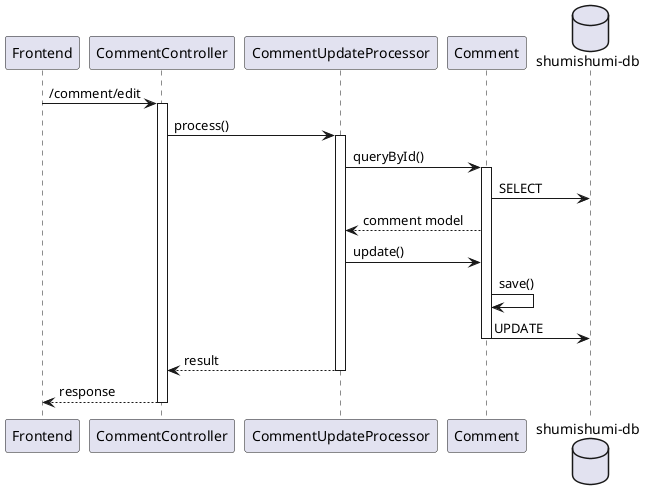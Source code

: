 @startuml edit
participant "Frontend" as fe
participant "CommentController" as cc

participant "CommentUpdateProcessor" as proc

participant "Comment" as cm

database "shumishumi-db" as db

fe -> cc++ : /comment/edit
cc -> proc++ : process()

proc -> cm++ : queryById()
cm -> db : SELECT
proc <-- cm : comment model

proc -> cm : update()
cm -> cm : save()
cm -> db : UPDATE
deactivate cm

return result
return response

@enduml
